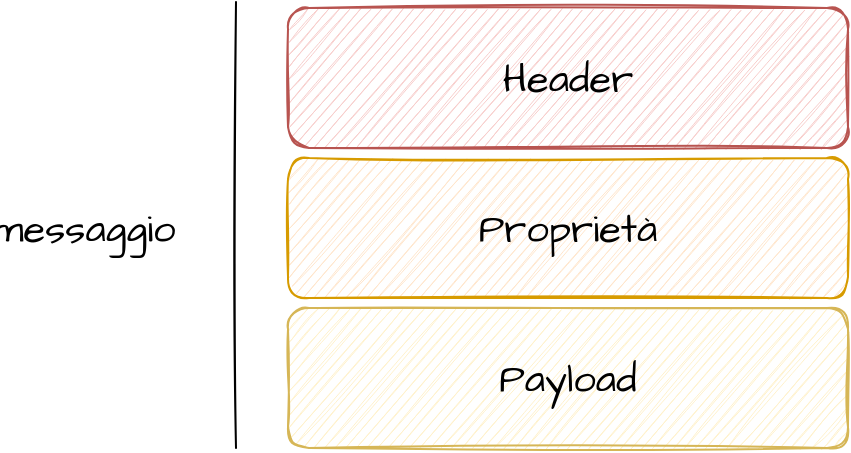 <mxfile version="16.0.0" type="device"><diagram id="iR7kW6d5z7mH8W_eMVzF" name="Page-1"><mxGraphModel dx="1422" dy="700" grid="0" gridSize="10" guides="1" tooltips="1" connect="1" arrows="1" fold="1" page="1" pageScale="1" pageWidth="827" pageHeight="1169" math="0" shadow="0"><root><mxCell id="0"/><mxCell id="1" parent="0"/><mxCell id="LwVA78MGahFg6l0W7koL-2" value="Header" style="rounded=1;whiteSpace=wrap;html=1;sketch=1;hachureGap=4;fontFamily=Architects Daughter;fontSource=https%3A%2F%2Ffonts.googleapis.com%2Fcss%3Ffamily%3DArchitects%2BDaughter;fontSize=20;fillColor=#f8cecc;strokeColor=#b85450;" parent="1" vertex="1"><mxGeometry x="274" y="93" width="280" height="70" as="geometry"/></mxCell><mxCell id="ehRy4RxpUtRiQSKjynxq-1" value="Proprietà" style="rounded=1;whiteSpace=wrap;html=1;sketch=1;hachureGap=4;fontFamily=Architects Daughter;fontSource=https%3A%2F%2Ffonts.googleapis.com%2Fcss%3Ffamily%3DArchitects%2BDaughter;fontSize=20;fillColor=#ffe6cc;strokeColor=#d79b00;" vertex="1" parent="1"><mxGeometry x="274" y="168" width="280" height="70" as="geometry"/></mxCell><mxCell id="ehRy4RxpUtRiQSKjynxq-2" value="Payload" style="rounded=1;whiteSpace=wrap;html=1;sketch=1;hachureGap=4;fontFamily=Architects Daughter;fontSource=https%3A%2F%2Ffonts.googleapis.com%2Fcss%3Ffamily%3DArchitects%2BDaughter;fontSize=20;fillColor=#fff2cc;strokeColor=#d6b656;" vertex="1" parent="1"><mxGeometry x="274" y="243" width="280" height="70" as="geometry"/></mxCell><mxCell id="ehRy4RxpUtRiQSKjynxq-3" value="" style="endArrow=none;html=1;rounded=0;sketch=1;fontFamily=Architects Daughter;fontSource=https%3A%2F%2Ffonts.googleapis.com%2Fcss%3Ffamily%3DArchitects%2BDaughter;fontSize=20;" edge="1" parent="1"><mxGeometry width="50" height="50" relative="1" as="geometry"><mxPoint x="248" y="313" as="sourcePoint"/><mxPoint x="248" y="90" as="targetPoint"/></mxGeometry></mxCell><mxCell id="ehRy4RxpUtRiQSKjynxq-4" value="messaggio" style="text;html=1;strokeColor=none;fillColor=none;align=center;verticalAlign=middle;whiteSpace=wrap;rounded=0;sketch=1;fontFamily=Architects Daughter;fontSource=https%3A%2F%2Ffonts.googleapis.com%2Fcss%3Ffamily%3DArchitects%2BDaughter;fontSize=20;" vertex="1" parent="1"><mxGeometry x="142" y="188" width="60" height="30" as="geometry"/></mxCell></root></mxGraphModel></diagram></mxfile>
